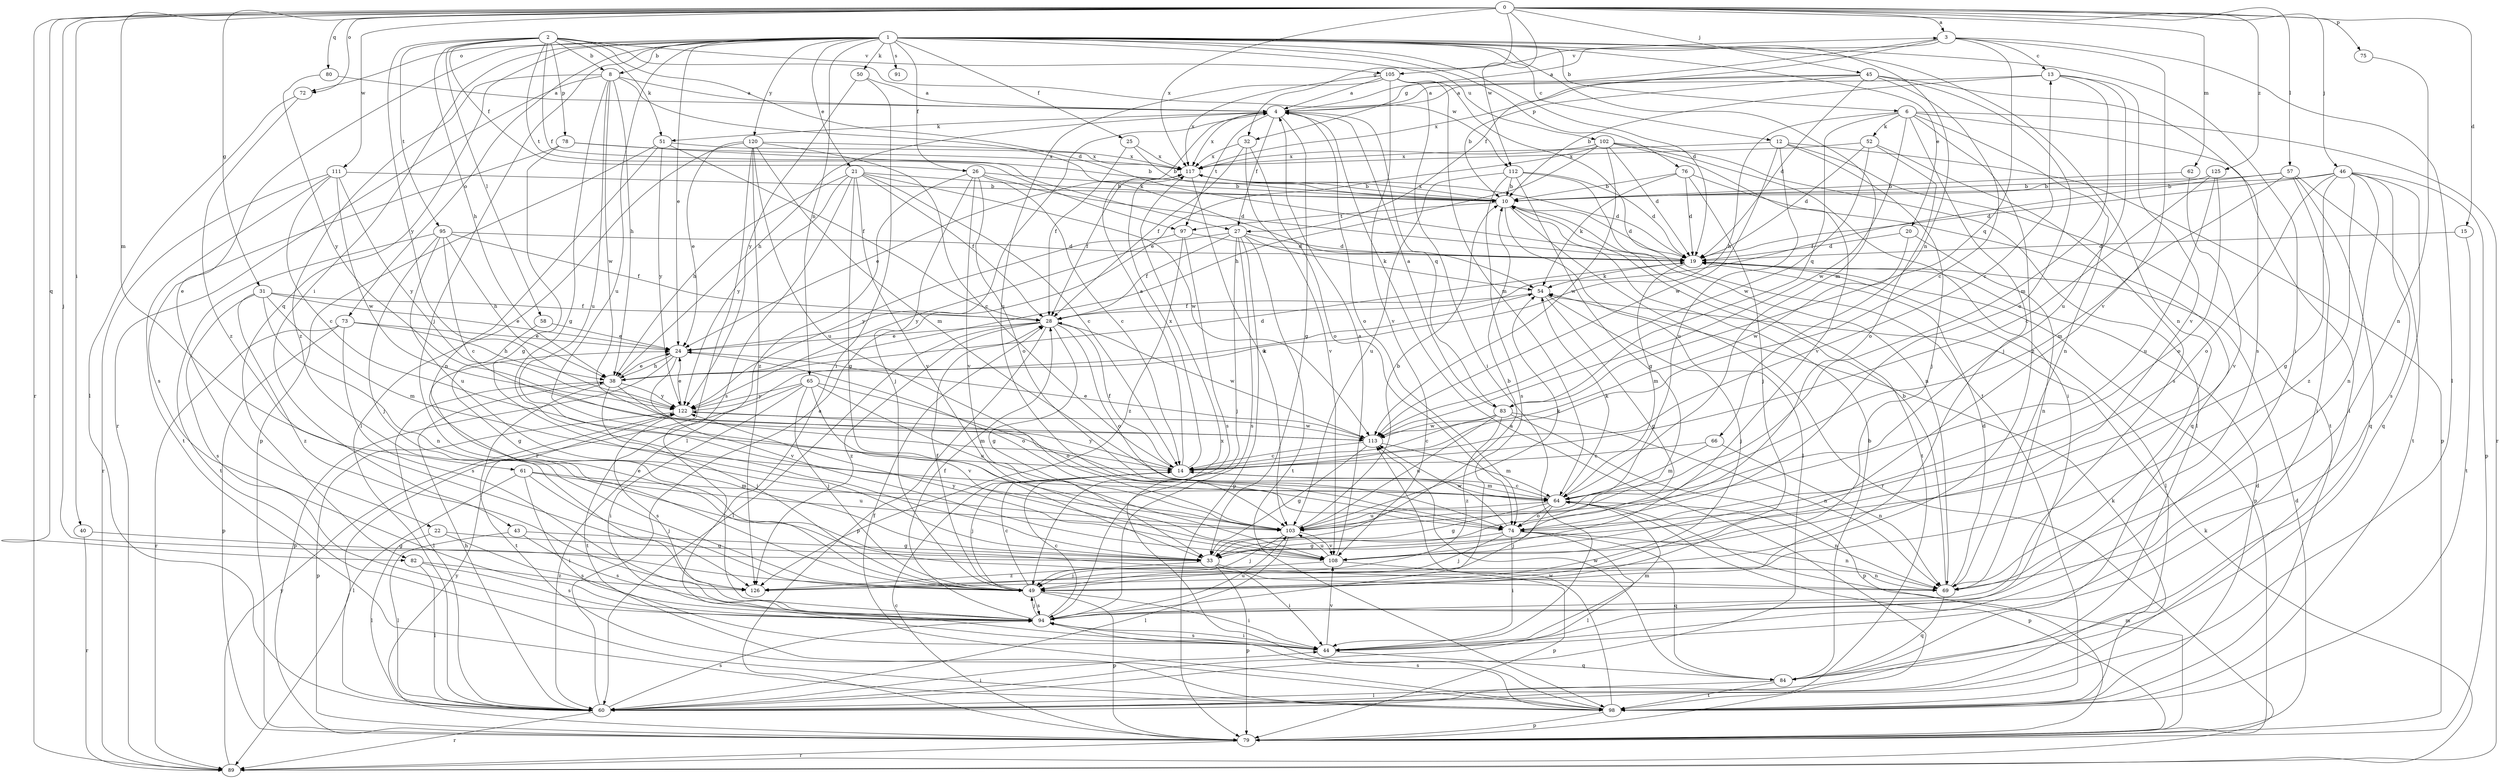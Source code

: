 strict digraph  {
0;
1;
2;
3;
4;
6;
8;
10;
12;
13;
14;
15;
19;
20;
21;
22;
24;
25;
26;
27;
28;
31;
32;
33;
38;
40;
43;
44;
45;
46;
49;
50;
51;
52;
54;
57;
58;
60;
61;
62;
64;
65;
66;
69;
72;
73;
74;
75;
76;
78;
79;
80;
82;
83;
84;
89;
91;
94;
95;
97;
98;
102;
103;
105;
108;
111;
112;
113;
117;
120;
122;
125;
126;
0 -> 3  [label=a];
0 -> 15  [label=d];
0 -> 31  [label=g];
0 -> 32  [label=g];
0 -> 40  [label=i];
0 -> 45  [label=j];
0 -> 46  [label=j];
0 -> 49  [label=j];
0 -> 57  [label=l];
0 -> 61  [label=m];
0 -> 62  [label=m];
0 -> 72  [label=o];
0 -> 75  [label=p];
0 -> 80  [label=q];
0 -> 82  [label=q];
0 -> 89  [label=r];
0 -> 111  [label=w];
0 -> 112  [label=w];
0 -> 117  [label=x];
0 -> 125  [label=z];
1 -> 6  [label=b];
1 -> 8  [label=b];
1 -> 12  [label=c];
1 -> 19  [label=d];
1 -> 20  [label=e];
1 -> 21  [label=e];
1 -> 22  [label=e];
1 -> 24  [label=e];
1 -> 25  [label=f];
1 -> 26  [label=f];
1 -> 43  [label=i];
1 -> 44  [label=i];
1 -> 49  [label=j];
1 -> 50  [label=k];
1 -> 64  [label=m];
1 -> 65  [label=n];
1 -> 66  [label=n];
1 -> 69  [label=n];
1 -> 72  [label=o];
1 -> 73  [label=o];
1 -> 76  [label=p];
1 -> 82  [label=q];
1 -> 91  [label=s];
1 -> 102  [label=u];
1 -> 103  [label=u];
1 -> 120  [label=y];
2 -> 8  [label=b];
2 -> 19  [label=d];
2 -> 26  [label=f];
2 -> 27  [label=f];
2 -> 38  [label=h];
2 -> 51  [label=k];
2 -> 58  [label=l];
2 -> 78  [label=p];
2 -> 95  [label=t];
2 -> 97  [label=t];
2 -> 105  [label=v];
2 -> 112  [label=w];
2 -> 122  [label=y];
3 -> 13  [label=c];
3 -> 27  [label=f];
3 -> 32  [label=g];
3 -> 60  [label=l];
3 -> 83  [label=q];
3 -> 105  [label=v];
3 -> 108  [label=v];
4 -> 3  [label=a];
4 -> 27  [label=f];
4 -> 33  [label=g];
4 -> 38  [label=h];
4 -> 51  [label=k];
4 -> 74  [label=o];
4 -> 83  [label=q];
4 -> 97  [label=t];
4 -> 117  [label=x];
6 -> 38  [label=h];
6 -> 49  [label=j];
6 -> 52  [label=k];
6 -> 60  [label=l];
6 -> 69  [label=n];
6 -> 83  [label=q];
6 -> 89  [label=r];
6 -> 113  [label=w];
6 -> 126  [label=z];
8 -> 4  [label=a];
8 -> 33  [label=g];
8 -> 38  [label=h];
8 -> 54  [label=k];
8 -> 89  [label=r];
8 -> 103  [label=u];
8 -> 113  [label=w];
8 -> 126  [label=z];
10 -> 19  [label=d];
10 -> 60  [label=l];
10 -> 89  [label=r];
10 -> 97  [label=t];
10 -> 98  [label=t];
10 -> 117  [label=x];
12 -> 49  [label=j];
12 -> 79  [label=p];
12 -> 98  [label=t];
12 -> 103  [label=u];
12 -> 113  [label=w];
12 -> 117  [label=x];
13 -> 4  [label=a];
13 -> 10  [label=b];
13 -> 64  [label=m];
13 -> 103  [label=u];
13 -> 108  [label=v];
14 -> 4  [label=a];
14 -> 13  [label=c];
14 -> 28  [label=f];
14 -> 49  [label=j];
14 -> 64  [label=m];
14 -> 117  [label=x];
14 -> 122  [label=y];
15 -> 19  [label=d];
15 -> 98  [label=t];
19 -> 54  [label=k];
19 -> 60  [label=l];
19 -> 64  [label=m];
19 -> 79  [label=p];
20 -> 19  [label=d];
20 -> 69  [label=n];
20 -> 113  [label=w];
21 -> 10  [label=b];
21 -> 14  [label=c];
21 -> 28  [label=f];
21 -> 33  [label=g];
21 -> 38  [label=h];
21 -> 94  [label=s];
21 -> 108  [label=v];
21 -> 113  [label=w];
21 -> 122  [label=y];
22 -> 33  [label=g];
22 -> 60  [label=l];
22 -> 94  [label=s];
24 -> 38  [label=h];
24 -> 74  [label=o];
24 -> 79  [label=p];
24 -> 108  [label=v];
25 -> 10  [label=b];
25 -> 28  [label=f];
25 -> 117  [label=x];
26 -> 10  [label=b];
26 -> 14  [label=c];
26 -> 19  [label=d];
26 -> 49  [label=j];
26 -> 60  [label=l];
26 -> 74  [label=o];
26 -> 108  [label=v];
27 -> 19  [label=d];
27 -> 28  [label=f];
27 -> 49  [label=j];
27 -> 54  [label=k];
27 -> 79  [label=p];
27 -> 94  [label=s];
27 -> 98  [label=t];
27 -> 122  [label=y];
28 -> 24  [label=e];
28 -> 33  [label=g];
28 -> 60  [label=l];
28 -> 74  [label=o];
28 -> 79  [label=p];
28 -> 113  [label=w];
28 -> 126  [label=z];
31 -> 24  [label=e];
31 -> 28  [label=f];
31 -> 64  [label=m];
31 -> 69  [label=n];
31 -> 94  [label=s];
31 -> 126  [label=z];
32 -> 28  [label=f];
32 -> 74  [label=o];
32 -> 108  [label=v];
32 -> 117  [label=x];
33 -> 10  [label=b];
33 -> 44  [label=i];
33 -> 69  [label=n];
33 -> 79  [label=p];
33 -> 126  [label=z];
38 -> 19  [label=d];
38 -> 24  [label=e];
38 -> 49  [label=j];
38 -> 60  [label=l];
38 -> 64  [label=m];
38 -> 98  [label=t];
38 -> 122  [label=y];
40 -> 33  [label=g];
40 -> 89  [label=r];
43 -> 33  [label=g];
43 -> 60  [label=l];
43 -> 94  [label=s];
44 -> 64  [label=m];
44 -> 84  [label=q];
44 -> 94  [label=s];
44 -> 108  [label=v];
45 -> 4  [label=a];
45 -> 10  [label=b];
45 -> 14  [label=c];
45 -> 19  [label=d];
45 -> 74  [label=o];
45 -> 94  [label=s];
45 -> 117  [label=x];
46 -> 10  [label=b];
46 -> 19  [label=d];
46 -> 33  [label=g];
46 -> 69  [label=n];
46 -> 74  [label=o];
46 -> 79  [label=p];
46 -> 84  [label=q];
46 -> 94  [label=s];
46 -> 126  [label=z];
49 -> 14  [label=c];
49 -> 24  [label=e];
49 -> 28  [label=f];
49 -> 44  [label=i];
49 -> 79  [label=p];
49 -> 94  [label=s];
50 -> 4  [label=a];
50 -> 44  [label=i];
50 -> 122  [label=y];
51 -> 28  [label=f];
51 -> 69  [label=n];
51 -> 79  [label=p];
51 -> 117  [label=x];
51 -> 122  [label=y];
52 -> 19  [label=d];
52 -> 74  [label=o];
52 -> 94  [label=s];
52 -> 113  [label=w];
52 -> 117  [label=x];
54 -> 28  [label=f];
54 -> 33  [label=g];
54 -> 49  [label=j];
57 -> 10  [label=b];
57 -> 28  [label=f];
57 -> 44  [label=i];
57 -> 64  [label=m];
57 -> 84  [label=q];
57 -> 98  [label=t];
58 -> 24  [label=e];
58 -> 33  [label=g];
60 -> 4  [label=a];
60 -> 38  [label=h];
60 -> 44  [label=i];
60 -> 89  [label=r];
60 -> 94  [label=s];
61 -> 44  [label=i];
61 -> 49  [label=j];
61 -> 60  [label=l];
61 -> 64  [label=m];
61 -> 103  [label=u];
62 -> 10  [label=b];
62 -> 108  [label=v];
64 -> 14  [label=c];
64 -> 33  [label=g];
64 -> 49  [label=j];
64 -> 54  [label=k];
64 -> 69  [label=n];
64 -> 74  [label=o];
64 -> 79  [label=p];
64 -> 103  [label=u];
65 -> 44  [label=i];
65 -> 49  [label=j];
65 -> 74  [label=o];
65 -> 98  [label=t];
65 -> 103  [label=u];
65 -> 108  [label=v];
65 -> 122  [label=y];
66 -> 14  [label=c];
66 -> 64  [label=m];
66 -> 69  [label=n];
69 -> 10  [label=b];
69 -> 19  [label=d];
69 -> 84  [label=q];
72 -> 60  [label=l];
72 -> 126  [label=z];
73 -> 24  [label=e];
73 -> 38  [label=h];
73 -> 79  [label=p];
73 -> 89  [label=r];
73 -> 94  [label=s];
74 -> 33  [label=g];
74 -> 44  [label=i];
74 -> 49  [label=j];
74 -> 60  [label=l];
74 -> 69  [label=n];
74 -> 84  [label=q];
74 -> 113  [label=w];
75 -> 69  [label=n];
76 -> 10  [label=b];
76 -> 19  [label=d];
76 -> 49  [label=j];
76 -> 54  [label=k];
76 -> 84  [label=q];
78 -> 10  [label=b];
78 -> 33  [label=g];
78 -> 94  [label=s];
78 -> 117  [label=x];
79 -> 4  [label=a];
79 -> 14  [label=c];
79 -> 19  [label=d];
79 -> 64  [label=m];
79 -> 89  [label=r];
79 -> 122  [label=y];
80 -> 4  [label=a];
80 -> 122  [label=y];
82 -> 60  [label=l];
82 -> 94  [label=s];
82 -> 126  [label=z];
83 -> 4  [label=a];
83 -> 14  [label=c];
83 -> 69  [label=n];
83 -> 79  [label=p];
83 -> 103  [label=u];
83 -> 113  [label=w];
83 -> 126  [label=z];
84 -> 10  [label=b];
84 -> 60  [label=l];
84 -> 98  [label=t];
84 -> 113  [label=w];
89 -> 54  [label=k];
89 -> 122  [label=y];
94 -> 14  [label=c];
94 -> 28  [label=f];
94 -> 44  [label=i];
94 -> 49  [label=j];
94 -> 103  [label=u];
95 -> 14  [label=c];
95 -> 19  [label=d];
95 -> 28  [label=f];
95 -> 38  [label=h];
95 -> 49  [label=j];
95 -> 98  [label=t];
95 -> 103  [label=u];
97 -> 19  [label=d];
97 -> 94  [label=s];
97 -> 122  [label=y];
97 -> 126  [label=z];
98 -> 19  [label=d];
98 -> 28  [label=f];
98 -> 54  [label=k];
98 -> 79  [label=p];
98 -> 94  [label=s];
98 -> 113  [label=w];
98 -> 117  [label=x];
102 -> 19  [label=d];
102 -> 24  [label=e];
102 -> 38  [label=h];
102 -> 44  [label=i];
102 -> 60  [label=l];
102 -> 108  [label=v];
102 -> 113  [label=w];
102 -> 117  [label=x];
103 -> 10  [label=b];
103 -> 49  [label=j];
103 -> 54  [label=k];
103 -> 60  [label=l];
103 -> 108  [label=v];
105 -> 4  [label=a];
105 -> 44  [label=i];
105 -> 64  [label=m];
105 -> 98  [label=t];
105 -> 103  [label=u];
105 -> 108  [label=v];
105 -> 117  [label=x];
108 -> 4  [label=a];
108 -> 49  [label=j];
108 -> 79  [label=p];
108 -> 103  [label=u];
108 -> 122  [label=y];
111 -> 10  [label=b];
111 -> 14  [label=c];
111 -> 89  [label=r];
111 -> 98  [label=t];
111 -> 113  [label=w];
111 -> 122  [label=y];
112 -> 10  [label=b];
112 -> 19  [label=d];
112 -> 33  [label=g];
112 -> 69  [label=n];
112 -> 94  [label=s];
112 -> 103  [label=u];
113 -> 14  [label=c];
113 -> 24  [label=e];
113 -> 33  [label=g];
113 -> 64  [label=m];
117 -> 10  [label=b];
117 -> 19  [label=d];
117 -> 24  [label=e];
117 -> 28  [label=f];
117 -> 103  [label=u];
120 -> 14  [label=c];
120 -> 24  [label=e];
120 -> 60  [label=l];
120 -> 64  [label=m];
120 -> 89  [label=r];
120 -> 103  [label=u];
120 -> 117  [label=x];
120 -> 126  [label=z];
122 -> 24  [label=e];
122 -> 54  [label=k];
122 -> 79  [label=p];
122 -> 94  [label=s];
122 -> 113  [label=w];
125 -> 10  [label=b];
125 -> 14  [label=c];
125 -> 74  [label=o];
125 -> 103  [label=u];
}
